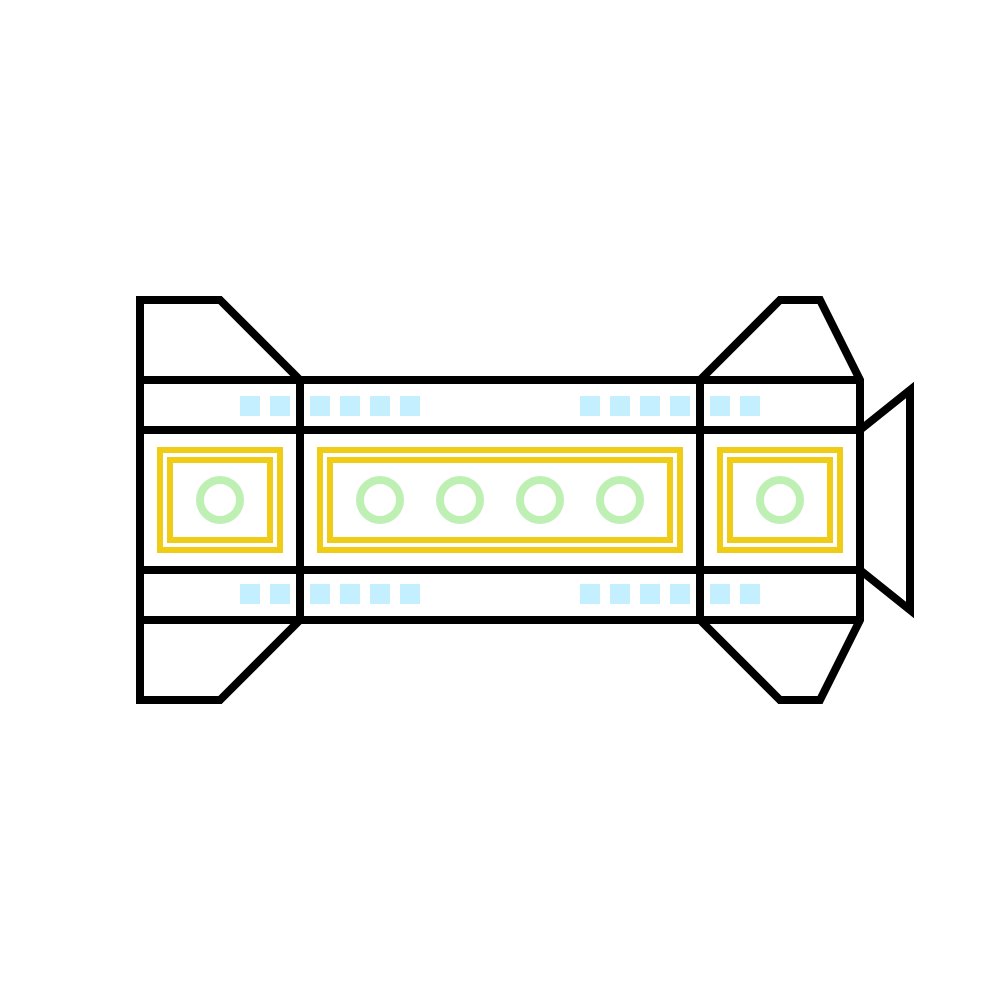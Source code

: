 <mxfile version="24.5.3" type="device">
  <diagram name="Page-1" id="ZcRAXSWJTWcisyccbfvs">
    <mxGraphModel dx="1780" dy="450" grid="1" gridSize="5" guides="1" tooltips="1" connect="1" arrows="1" fold="1" page="0" pageScale="1" pageWidth="827" pageHeight="1169" math="0" shadow="0">
      <root>
        <mxCell id="0" />
        <mxCell id="1" parent="0" />
        <mxCell id="aZooovynMMBxmRVDPCQJ-146" value="" style="rounded=0;whiteSpace=wrap;html=1;strokeColor=none;fillColor=none;" parent="1" vertex="1">
          <mxGeometry x="-210" y="570" width="500" height="500" as="geometry" />
        </mxCell>
        <mxCell id="aZooovynMMBxmRVDPCQJ-81" value="" style="endArrow=none;html=1;rounded=0;strokeWidth=4;" parent="1" edge="1">
          <mxGeometry width="50" height="50" relative="1" as="geometry">
            <mxPoint x="245" y="820" as="sourcePoint" />
            <mxPoint x="245" y="820" as="targetPoint" />
            <Array as="points">
              <mxPoint x="245" y="875" />
              <mxPoint x="220" y="855" />
              <mxPoint x="220" y="880" />
              <mxPoint x="200" y="920" />
              <mxPoint x="180" y="920" />
              <mxPoint x="140" y="880" />
              <mxPoint x="-60" y="880" />
              <mxPoint x="-100" y="920" />
              <mxPoint x="-140" y="920" />
              <mxPoint x="-140" y="720" />
              <mxPoint x="-100" y="720" />
              <mxPoint x="-60" y="760" />
              <mxPoint x="140" y="760" />
              <mxPoint x="180" y="720" />
              <mxPoint x="200" y="720" />
              <mxPoint x="220" y="760" />
              <mxPoint x="220" y="785" />
              <mxPoint x="245" y="765" />
            </Array>
          </mxGeometry>
        </mxCell>
        <mxCell id="aZooovynMMBxmRVDPCQJ-82" value="" style="endArrow=none;html=1;rounded=0;strokeWidth=4;" parent="1" edge="1">
          <mxGeometry width="50" height="50" relative="1" as="geometry">
            <mxPoint x="-60" y="880" as="sourcePoint" />
            <mxPoint x="-60" y="760" as="targetPoint" />
          </mxGeometry>
        </mxCell>
        <mxCell id="aZooovynMMBxmRVDPCQJ-83" value="" style="endArrow=none;html=1;rounded=0;strokeWidth=4;" parent="1" edge="1">
          <mxGeometry width="50" height="50" relative="1" as="geometry">
            <mxPoint x="140" y="880" as="sourcePoint" />
            <mxPoint x="140" y="760" as="targetPoint" />
          </mxGeometry>
        </mxCell>
        <mxCell id="aZooovynMMBxmRVDPCQJ-84" value="" style="endArrow=none;html=1;rounded=0;strokeWidth=4;" parent="1" edge="1">
          <mxGeometry width="50" height="50" relative="1" as="geometry">
            <mxPoint x="220" y="880" as="sourcePoint" />
            <mxPoint x="220" y="760" as="targetPoint" />
          </mxGeometry>
        </mxCell>
        <mxCell id="aZooovynMMBxmRVDPCQJ-89" value="" style="endArrow=none;html=1;rounded=0;strokeWidth=4;" parent="1" edge="1">
          <mxGeometry width="50" height="50" relative="1" as="geometry">
            <mxPoint x="-140" y="855" as="sourcePoint" />
            <mxPoint x="220" y="855" as="targetPoint" />
          </mxGeometry>
        </mxCell>
        <mxCell id="aZooovynMMBxmRVDPCQJ-90" value="" style="endArrow=none;html=1;rounded=0;strokeWidth=4;" parent="1" edge="1">
          <mxGeometry width="50" height="50" relative="1" as="geometry">
            <mxPoint x="-140" y="785" as="sourcePoint" />
            <mxPoint x="220" y="785" as="targetPoint" />
          </mxGeometry>
        </mxCell>
        <mxCell id="aZooovynMMBxmRVDPCQJ-97" value="" style="rounded=0;whiteSpace=wrap;html=1;strokeColor=none;fillColor=#C4EFFF;" parent="1" vertex="1">
          <mxGeometry x="-90" y="768" width="10" height="10" as="geometry" />
        </mxCell>
        <mxCell id="aZooovynMMBxmRVDPCQJ-98" value="" style="rounded=0;whiteSpace=wrap;html=1;strokeColor=none;fillColor=#C4EFFF;" parent="1" vertex="1">
          <mxGeometry x="-75" y="768" width="10" height="10" as="geometry" />
        </mxCell>
        <mxCell id="aZooovynMMBxmRVDPCQJ-99" value="" style="rounded=0;whiteSpace=wrap;html=1;strokeColor=none;fillColor=#C4EFFF;" parent="1" vertex="1">
          <mxGeometry x="-55" y="768" width="10" height="10" as="geometry" />
        </mxCell>
        <mxCell id="aZooovynMMBxmRVDPCQJ-100" value="" style="rounded=0;whiteSpace=wrap;html=1;strokeColor=none;fillColor=#C4EFFF;" parent="1" vertex="1">
          <mxGeometry x="-40" y="768" width="10" height="10" as="geometry" />
        </mxCell>
        <mxCell id="aZooovynMMBxmRVDPCQJ-101" value="" style="rounded=0;whiteSpace=wrap;html=1;strokeColor=none;fillColor=#C4EFFF;" parent="1" vertex="1">
          <mxGeometry x="-25" y="768" width="10" height="10" as="geometry" />
        </mxCell>
        <mxCell id="aZooovynMMBxmRVDPCQJ-102" value="" style="rounded=0;whiteSpace=wrap;html=1;strokeColor=none;fillColor=#C4EFFF;" parent="1" vertex="1">
          <mxGeometry x="-10" y="768" width="10" height="10" as="geometry" />
        </mxCell>
        <mxCell id="aZooovynMMBxmRVDPCQJ-108" value="" style="rounded=0;whiteSpace=wrap;html=1;strokeColor=none;fillColor=#C4EFFF;" parent="1" vertex="1">
          <mxGeometry x="80" y="768" width="10" height="10" as="geometry" />
        </mxCell>
        <mxCell id="aZooovynMMBxmRVDPCQJ-109" value="" style="rounded=0;whiteSpace=wrap;html=1;strokeColor=none;fillColor=#C4EFFF;" parent="1" vertex="1">
          <mxGeometry x="95" y="768" width="10" height="10" as="geometry" />
        </mxCell>
        <mxCell id="aZooovynMMBxmRVDPCQJ-110" value="" style="rounded=0;whiteSpace=wrap;html=1;strokeColor=none;fillColor=#C4EFFF;" parent="1" vertex="1">
          <mxGeometry x="110" y="768" width="10" height="10" as="geometry" />
        </mxCell>
        <mxCell id="aZooovynMMBxmRVDPCQJ-111" value="" style="rounded=0;whiteSpace=wrap;html=1;strokeColor=none;fillColor=#C4EFFF;" parent="1" vertex="1">
          <mxGeometry x="125" y="768" width="10" height="10" as="geometry" />
        </mxCell>
        <mxCell id="aZooovynMMBxmRVDPCQJ-112" value="" style="rounded=0;whiteSpace=wrap;html=1;strokeColor=none;fillColor=#C4EFFF;" parent="1" vertex="1">
          <mxGeometry x="145" y="768" width="10" height="10" as="geometry" />
        </mxCell>
        <mxCell id="aZooovynMMBxmRVDPCQJ-113" value="" style="rounded=0;whiteSpace=wrap;html=1;strokeColor=none;fillColor=#C4EFFF;" parent="1" vertex="1">
          <mxGeometry x="160" y="768" width="10" height="10" as="geometry" />
        </mxCell>
        <mxCell id="aZooovynMMBxmRVDPCQJ-121" value="" style="rounded=0;whiteSpace=wrap;html=1;strokeColor=none;fillColor=#C4EFFF;" parent="1" vertex="1">
          <mxGeometry x="-90" y="862" width="10" height="10" as="geometry" />
        </mxCell>
        <mxCell id="aZooovynMMBxmRVDPCQJ-122" value="" style="rounded=0;whiteSpace=wrap;html=1;strokeColor=none;fillColor=#C4EFFF;" parent="1" vertex="1">
          <mxGeometry x="-75" y="862" width="10" height="10" as="geometry" />
        </mxCell>
        <mxCell id="aZooovynMMBxmRVDPCQJ-123" value="" style="rounded=0;whiteSpace=wrap;html=1;strokeColor=none;fillColor=#C4EFFF;" parent="1" vertex="1">
          <mxGeometry x="-55" y="862" width="10" height="10" as="geometry" />
        </mxCell>
        <mxCell id="aZooovynMMBxmRVDPCQJ-124" value="" style="rounded=0;whiteSpace=wrap;html=1;strokeColor=none;fillColor=#C4EFFF;" parent="1" vertex="1">
          <mxGeometry x="-40" y="862" width="10" height="10" as="geometry" />
        </mxCell>
        <mxCell id="aZooovynMMBxmRVDPCQJ-125" value="" style="rounded=0;whiteSpace=wrap;html=1;strokeColor=none;fillColor=#C4EFFF;" parent="1" vertex="1">
          <mxGeometry x="-25" y="862" width="10" height="10" as="geometry" />
        </mxCell>
        <mxCell id="aZooovynMMBxmRVDPCQJ-126" value="" style="rounded=0;whiteSpace=wrap;html=1;strokeColor=none;fillColor=#C4EFFF;" parent="1" vertex="1">
          <mxGeometry x="-10" y="862" width="10" height="10" as="geometry" />
        </mxCell>
        <mxCell id="aZooovynMMBxmRVDPCQJ-132" value="" style="rounded=0;whiteSpace=wrap;html=1;strokeColor=none;fillColor=#C4EFFF;" parent="1" vertex="1">
          <mxGeometry x="80" y="862" width="10" height="10" as="geometry" />
        </mxCell>
        <mxCell id="aZooovynMMBxmRVDPCQJ-133" value="" style="rounded=0;whiteSpace=wrap;html=1;strokeColor=none;fillColor=#C4EFFF;" parent="1" vertex="1">
          <mxGeometry x="95" y="862" width="10" height="10" as="geometry" />
        </mxCell>
        <mxCell id="aZooovynMMBxmRVDPCQJ-134" value="" style="rounded=0;whiteSpace=wrap;html=1;strokeColor=none;fillColor=#C4EFFF;" parent="1" vertex="1">
          <mxGeometry x="110" y="862" width="10" height="10" as="geometry" />
        </mxCell>
        <mxCell id="aZooovynMMBxmRVDPCQJ-135" value="" style="rounded=0;whiteSpace=wrap;html=1;strokeColor=none;fillColor=#C4EFFF;" parent="1" vertex="1">
          <mxGeometry x="125" y="862" width="10" height="10" as="geometry" />
        </mxCell>
        <mxCell id="aZooovynMMBxmRVDPCQJ-136" value="" style="rounded=0;whiteSpace=wrap;html=1;strokeColor=none;fillColor=#C4EFFF;" parent="1" vertex="1">
          <mxGeometry x="145" y="862" width="10" height="10" as="geometry" />
        </mxCell>
        <mxCell id="aZooovynMMBxmRVDPCQJ-137" value="" style="rounded=0;whiteSpace=wrap;html=1;strokeColor=none;fillColor=#C4EFFF;" parent="1" vertex="1">
          <mxGeometry x="160" y="862" width="10" height="10" as="geometry" />
        </mxCell>
        <mxCell id="aZooovynMMBxmRVDPCQJ-142" value="" style="endArrow=none;html=1;rounded=0;strokeWidth=4;" parent="1" edge="1">
          <mxGeometry width="50" height="50" relative="1" as="geometry">
            <mxPoint x="-140" y="880" as="sourcePoint" />
            <mxPoint x="220" y="880" as="targetPoint" />
          </mxGeometry>
        </mxCell>
        <mxCell id="aZooovynMMBxmRVDPCQJ-143" value="" style="endArrow=none;html=1;rounded=0;strokeWidth=4;" parent="1" edge="1">
          <mxGeometry width="50" height="50" relative="1" as="geometry">
            <mxPoint x="-140" y="760" as="sourcePoint" />
            <mxPoint x="220" y="760" as="targetPoint" />
          </mxGeometry>
        </mxCell>
        <mxCell id="bXdlv_uk7NeRqHD_MFzQ-2" value="" style="rounded=0;whiteSpace=wrap;html=1;fillColor=none;strokeWidth=3;strokeColor=#F0CC16;" vertex="1" parent="1">
          <mxGeometry x="-50" y="795" width="180" height="50" as="geometry" />
        </mxCell>
        <mxCell id="bXdlv_uk7NeRqHD_MFzQ-3" value="" style="rounded=0;whiteSpace=wrap;html=1;fillColor=none;strokeWidth=3;strokeColor=#F0CC16;" vertex="1" parent="1">
          <mxGeometry x="-45" y="800" width="170" height="40" as="geometry" />
        </mxCell>
        <mxCell id="bXdlv_uk7NeRqHD_MFzQ-4" value="" style="rounded=0;whiteSpace=wrap;html=1;fillColor=none;strokeWidth=3;strokeColor=#F0CC16;" vertex="1" parent="1">
          <mxGeometry x="150" y="795" width="60" height="50" as="geometry" />
        </mxCell>
        <mxCell id="bXdlv_uk7NeRqHD_MFzQ-5" value="" style="rounded=0;whiteSpace=wrap;html=1;fillColor=none;strokeWidth=3;strokeColor=#F0CC16;" vertex="1" parent="1">
          <mxGeometry x="155" y="800" width="50" height="40" as="geometry" />
        </mxCell>
        <mxCell id="bXdlv_uk7NeRqHD_MFzQ-6" value="" style="rounded=0;whiteSpace=wrap;html=1;fillColor=none;strokeWidth=3;strokeColor=#F0CC16;" vertex="1" parent="1">
          <mxGeometry x="-130" y="795" width="60" height="50" as="geometry" />
        </mxCell>
        <mxCell id="bXdlv_uk7NeRqHD_MFzQ-7" value="" style="rounded=0;whiteSpace=wrap;html=1;fillColor=none;strokeWidth=3;strokeColor=#F0CC16;" vertex="1" parent="1">
          <mxGeometry x="-125" y="800" width="50" height="40" as="geometry" />
        </mxCell>
        <mxCell id="bXdlv_uk7NeRqHD_MFzQ-9" value="" style="ellipse;whiteSpace=wrap;html=1;strokeWidth=4;strokeColor=#BEF0B4;" vertex="1" parent="1">
          <mxGeometry x="-30" y="810" width="20" height="20" as="geometry" />
        </mxCell>
        <mxCell id="bXdlv_uk7NeRqHD_MFzQ-10" value="" style="ellipse;whiteSpace=wrap;html=1;strokeWidth=4;strokeColor=#BEF0B4;" vertex="1" parent="1">
          <mxGeometry x="-110" y="810" width="20" height="20" as="geometry" />
        </mxCell>
        <mxCell id="bXdlv_uk7NeRqHD_MFzQ-11" value="" style="ellipse;whiteSpace=wrap;html=1;strokeWidth=4;strokeColor=#BEF0B4;" vertex="1" parent="1">
          <mxGeometry x="90" y="810" width="20" height="20" as="geometry" />
        </mxCell>
        <mxCell id="bXdlv_uk7NeRqHD_MFzQ-12" value="" style="ellipse;whiteSpace=wrap;html=1;strokeWidth=4;strokeColor=#BEF0B4;" vertex="1" parent="1">
          <mxGeometry x="10" y="810" width="20" height="20" as="geometry" />
        </mxCell>
        <mxCell id="bXdlv_uk7NeRqHD_MFzQ-13" value="" style="ellipse;whiteSpace=wrap;html=1;strokeWidth=4;strokeColor=#BEF0B4;" vertex="1" parent="1">
          <mxGeometry x="50" y="810" width="20" height="20" as="geometry" />
        </mxCell>
        <mxCell id="bXdlv_uk7NeRqHD_MFzQ-14" value="" style="ellipse;whiteSpace=wrap;html=1;strokeWidth=4;strokeColor=#BEF0B4;" vertex="1" parent="1">
          <mxGeometry x="170" y="810" width="20" height="20" as="geometry" />
        </mxCell>
      </root>
    </mxGraphModel>
  </diagram>
</mxfile>
